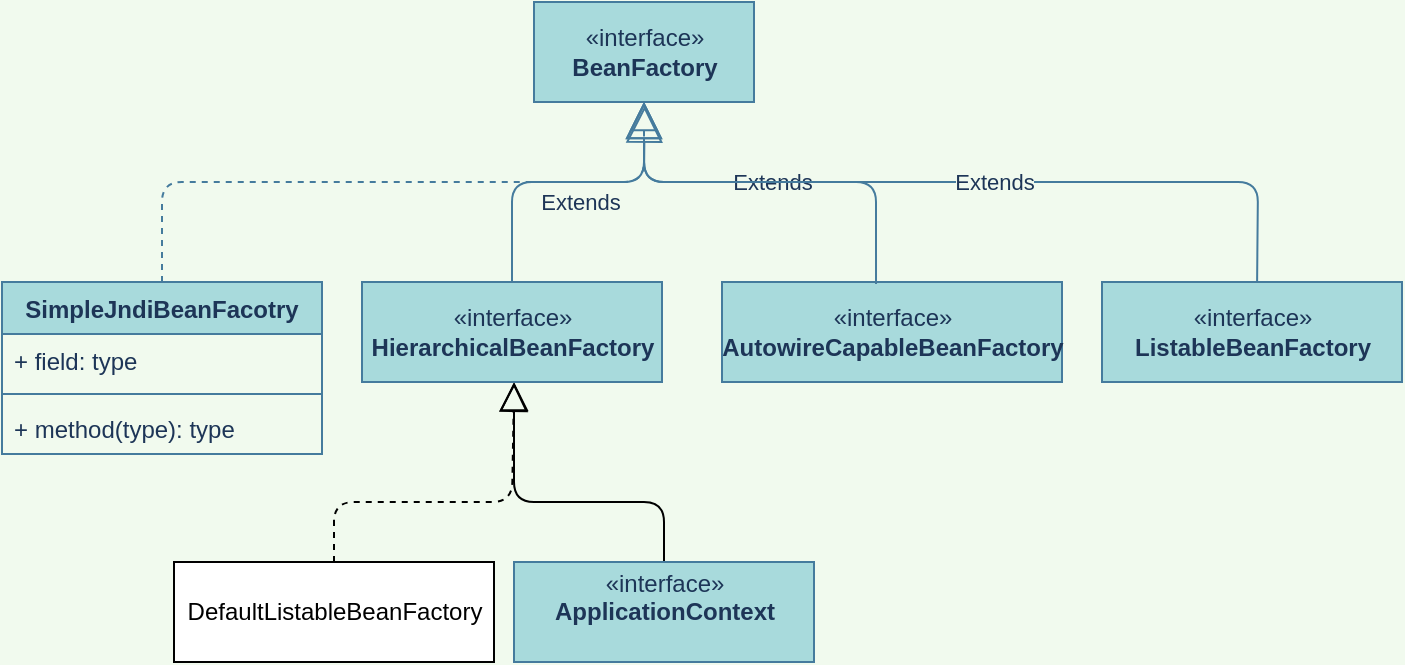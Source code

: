 <mxfile version="14.9.6" type="device"><diagram id="C5RBs43oDa-KdzZeNtuy" name="Page-1"><mxGraphModel dx="1185" dy="685" grid="1" gridSize="10" guides="1" tooltips="1" connect="1" arrows="1" fold="1" page="1" pageScale="1" pageWidth="827" pageHeight="1169" background="#F1FAEE" math="0" shadow="0"><root><mxCell id="WIyWlLk6GJQsqaUBKTNV-0"/><mxCell id="WIyWlLk6GJQsqaUBKTNV-1" parent="WIyWlLk6GJQsqaUBKTNV-0"/><mxCell id="BRvHJIy0aX5r0QYT1-yi-2" value="" style="endArrow=block;endFill=0;endSize=12;html=1;exitX=0.5;exitY=0;exitDx=0;exitDy=0;" parent="WIyWlLk6GJQsqaUBKTNV-1" source="BRvHJIy0aX5r0QYT1-yi-7" edge="1"><mxGeometry width="160" relative="1" as="geometry"><mxPoint x="320.42" y="260" as="sourcePoint"/><mxPoint x="320" y="210" as="targetPoint"/><Array as="points"><mxPoint x="395" y="270"/><mxPoint x="320" y="270"/></Array></mxGeometry></mxCell><mxCell id="BRvHJIy0aX5r0QYT1-yi-3" value="«interface»&lt;br&gt;&lt;b&gt;BeanFactory&lt;br&gt;&lt;/b&gt;" style="html=1;fillColor=#A8DADC;strokeColor=#457B9D;fontColor=#1D3557;" parent="WIyWlLk6GJQsqaUBKTNV-1" vertex="1"><mxGeometry x="330" y="20" width="110" height="50" as="geometry"/></mxCell><mxCell id="BRvHJIy0aX5r0QYT1-yi-4" value="«interface»&lt;br&gt;&lt;b&gt;HierarchicalBeanFactory&lt;br&gt;&lt;/b&gt;" style="html=1;fillColor=#A8DADC;strokeColor=#457B9D;fontColor=#1D3557;" parent="WIyWlLk6GJQsqaUBKTNV-1" vertex="1"><mxGeometry x="244" y="160" width="150" height="50" as="geometry"/></mxCell><mxCell id="BRvHJIy0aX5r0QYT1-yi-5" value="«interface»&lt;br&gt;&lt;b&gt;AutowireCapableBeanFactory&lt;br&gt;&lt;/b&gt;" style="html=1;fillColor=#A8DADC;strokeColor=#457B9D;fontColor=#1D3557;" parent="WIyWlLk6GJQsqaUBKTNV-1" vertex="1"><mxGeometry x="424" y="160" width="170" height="50" as="geometry"/></mxCell><mxCell id="BRvHJIy0aX5r0QYT1-yi-6" value="«interface»&lt;br&gt;&lt;b&gt;ListableBeanFactory&lt;br&gt;&lt;/b&gt;" style="html=1;fillColor=#A8DADC;strokeColor=#457B9D;fontColor=#1D3557;" parent="WIyWlLk6GJQsqaUBKTNV-1" vertex="1"><mxGeometry x="614" y="160" width="150" height="50" as="geometry"/></mxCell><mxCell id="BRvHJIy0aX5r0QYT1-yi-7" value="«interface»&lt;br&gt;&lt;b&gt;ApplicationContext&lt;br&gt;&lt;br&gt;&lt;/b&gt;" style="html=1;fillColor=#A8DADC;strokeColor=#457B9D;fontColor=#1D3557;" parent="WIyWlLk6GJQsqaUBKTNV-1" vertex="1"><mxGeometry x="320" y="300" width="150" height="50" as="geometry"/></mxCell><mxCell id="BRvHJIy0aX5r0QYT1-yi-9" value="SimpleJndiBeanFacotry" style="swimlane;fontStyle=1;align=center;verticalAlign=top;childLayout=stackLayout;horizontal=1;startSize=26;horizontalStack=0;resizeParent=1;resizeParentMax=0;resizeLast=0;collapsible=1;marginBottom=0;fillColor=#A8DADC;strokeColor=#457B9D;fontColor=#1D3557;" parent="WIyWlLk6GJQsqaUBKTNV-1" vertex="1"><mxGeometry x="64" y="160" width="160" height="86" as="geometry"/></mxCell><mxCell id="BRvHJIy0aX5r0QYT1-yi-10" value="+ field: type" style="text;strokeColor=none;fillColor=none;align=left;verticalAlign=top;spacingLeft=4;spacingRight=4;overflow=hidden;rotatable=0;points=[[0,0.5],[1,0.5]];portConstraint=eastwest;fontColor=#1D3557;" parent="BRvHJIy0aX5r0QYT1-yi-9" vertex="1"><mxGeometry y="26" width="160" height="26" as="geometry"/></mxCell><mxCell id="BRvHJIy0aX5r0QYT1-yi-11" value="" style="line;strokeWidth=1;fillColor=none;align=left;verticalAlign=middle;spacingTop=-1;spacingLeft=3;spacingRight=3;rotatable=0;labelPosition=right;points=[];portConstraint=eastwest;strokeColor=#457B9D;fontColor=#1D3557;labelBackgroundColor=#F1FAEE;" parent="BRvHJIy0aX5r0QYT1-yi-9" vertex="1"><mxGeometry y="52" width="160" height="8" as="geometry"/></mxCell><mxCell id="BRvHJIy0aX5r0QYT1-yi-12" value="+ method(type): type" style="text;strokeColor=none;fillColor=none;align=left;verticalAlign=top;spacingLeft=4;spacingRight=4;overflow=hidden;rotatable=0;points=[[0,0.5],[1,0.5]];portConstraint=eastwest;fontColor=#1D3557;" parent="BRvHJIy0aX5r0QYT1-yi-9" vertex="1"><mxGeometry y="60" width="160" height="26" as="geometry"/></mxCell><mxCell id="vvrtghQhTsa9mF3jYAqi-0" value="" style="endArrow=block;dashed=1;endFill=0;endSize=12;html=1;exitX=0.5;exitY=0;exitDx=0;exitDy=0;entryX=0.5;entryY=1;entryDx=0;entryDy=0;strokeColor=#457B9D;fontColor=#1D3557;labelBackgroundColor=#F1FAEE;" parent="WIyWlLk6GJQsqaUBKTNV-1" source="BRvHJIy0aX5r0QYT1-yi-9" target="BRvHJIy0aX5r0QYT1-yi-3" edge="1"><mxGeometry width="160" relative="1" as="geometry"><mxPoint x="220" y="70" as="sourcePoint"/><mxPoint x="380" y="70" as="targetPoint"/><Array as="points"><mxPoint x="144" y="110"/><mxPoint x="385" y="110"/></Array></mxGeometry></mxCell><mxCell id="vvrtghQhTsa9mF3jYAqi-1" value="Extends" style="endArrow=block;endSize=16;endFill=0;html=1;exitX=0.5;exitY=0;exitDx=0;exitDy=0;entryX=0.5;entryY=1;entryDx=0;entryDy=0;strokeColor=#457B9D;fontColor=#1D3557;labelBackgroundColor=#F1FAEE;" parent="WIyWlLk6GJQsqaUBKTNV-1" source="BRvHJIy0aX5r0QYT1-yi-4" target="BRvHJIy0aX5r0QYT1-yi-3" edge="1"><mxGeometry x="0.073" y="-10" width="160" relative="1" as="geometry"><mxPoint x="220" y="470" as="sourcePoint"/><mxPoint x="380" y="70" as="targetPoint"/><Array as="points"><mxPoint x="319" y="110"/><mxPoint x="385" y="110"/></Array><mxPoint as="offset"/></mxGeometry></mxCell><mxCell id="vvrtghQhTsa9mF3jYAqi-2" value="Extends" style="endArrow=block;endSize=16;endFill=0;html=1;exitX=0.453;exitY=0.02;exitDx=0;exitDy=0;exitPerimeter=0;entryX=0.5;entryY=1;entryDx=0;entryDy=0;strokeColor=#457B9D;fontColor=#1D3557;labelBackgroundColor=#F1FAEE;" parent="WIyWlLk6GJQsqaUBKTNV-1" source="BRvHJIy0aX5r0QYT1-yi-5" target="BRvHJIy0aX5r0QYT1-yi-3" edge="1"><mxGeometry width="160" relative="1" as="geometry"><mxPoint x="385" y="70" as="sourcePoint"/><mxPoint x="530" y="110" as="targetPoint"/><Array as="points"><mxPoint x="501" y="110"/><mxPoint x="385" y="110"/></Array></mxGeometry></mxCell><mxCell id="vvrtghQhTsa9mF3jYAqi-3" value="Extends" style="endArrow=block;endSize=16;endFill=0;html=1;entryX=0.503;entryY=1.037;entryDx=0;entryDy=0;entryPerimeter=0;exitX=0.517;exitY=-0.005;exitDx=0;exitDy=0;exitPerimeter=0;strokeColor=#457B9D;fontColor=#1D3557;labelBackgroundColor=#F1FAEE;" parent="WIyWlLk6GJQsqaUBKTNV-1" source="BRvHJIy0aX5r0QYT1-yi-6" target="BRvHJIy0aX5r0QYT1-yi-3" edge="1"><mxGeometry x="-0.08" width="160" relative="1" as="geometry"><mxPoint x="530" y="90" as="sourcePoint"/><mxPoint x="594" y="100" as="targetPoint"/><Array as="points"><mxPoint x="692" y="110"/><mxPoint x="385" y="110"/></Array><mxPoint as="offset"/></mxGeometry></mxCell><mxCell id="212vSdBlpHRAvikZ2eyA-8" value="DefaultListableBeanFactory" style="html=1;" vertex="1" parent="WIyWlLk6GJQsqaUBKTNV-1"><mxGeometry x="150" y="300" width="160" height="50" as="geometry"/></mxCell><mxCell id="212vSdBlpHRAvikZ2eyA-10" value="" style="endArrow=block;endFill=0;endSize=12;html=1;exitX=0.5;exitY=0;exitDx=0;exitDy=0;entryX=0.507;entryY=1.008;entryDx=0;entryDy=0;entryPerimeter=0;dashed=1;" edge="1" parent="WIyWlLk6GJQsqaUBKTNV-1" source="212vSdBlpHRAvikZ2eyA-8" target="BRvHJIy0aX5r0QYT1-yi-4"><mxGeometry width="160" relative="1" as="geometry"><mxPoint x="180" y="270" as="sourcePoint"/><mxPoint x="319" y="211" as="targetPoint"/><Array as="points"><mxPoint x="230" y="270"/><mxPoint x="319" y="270"/></Array></mxGeometry></mxCell></root></mxGraphModel></diagram></mxfile>